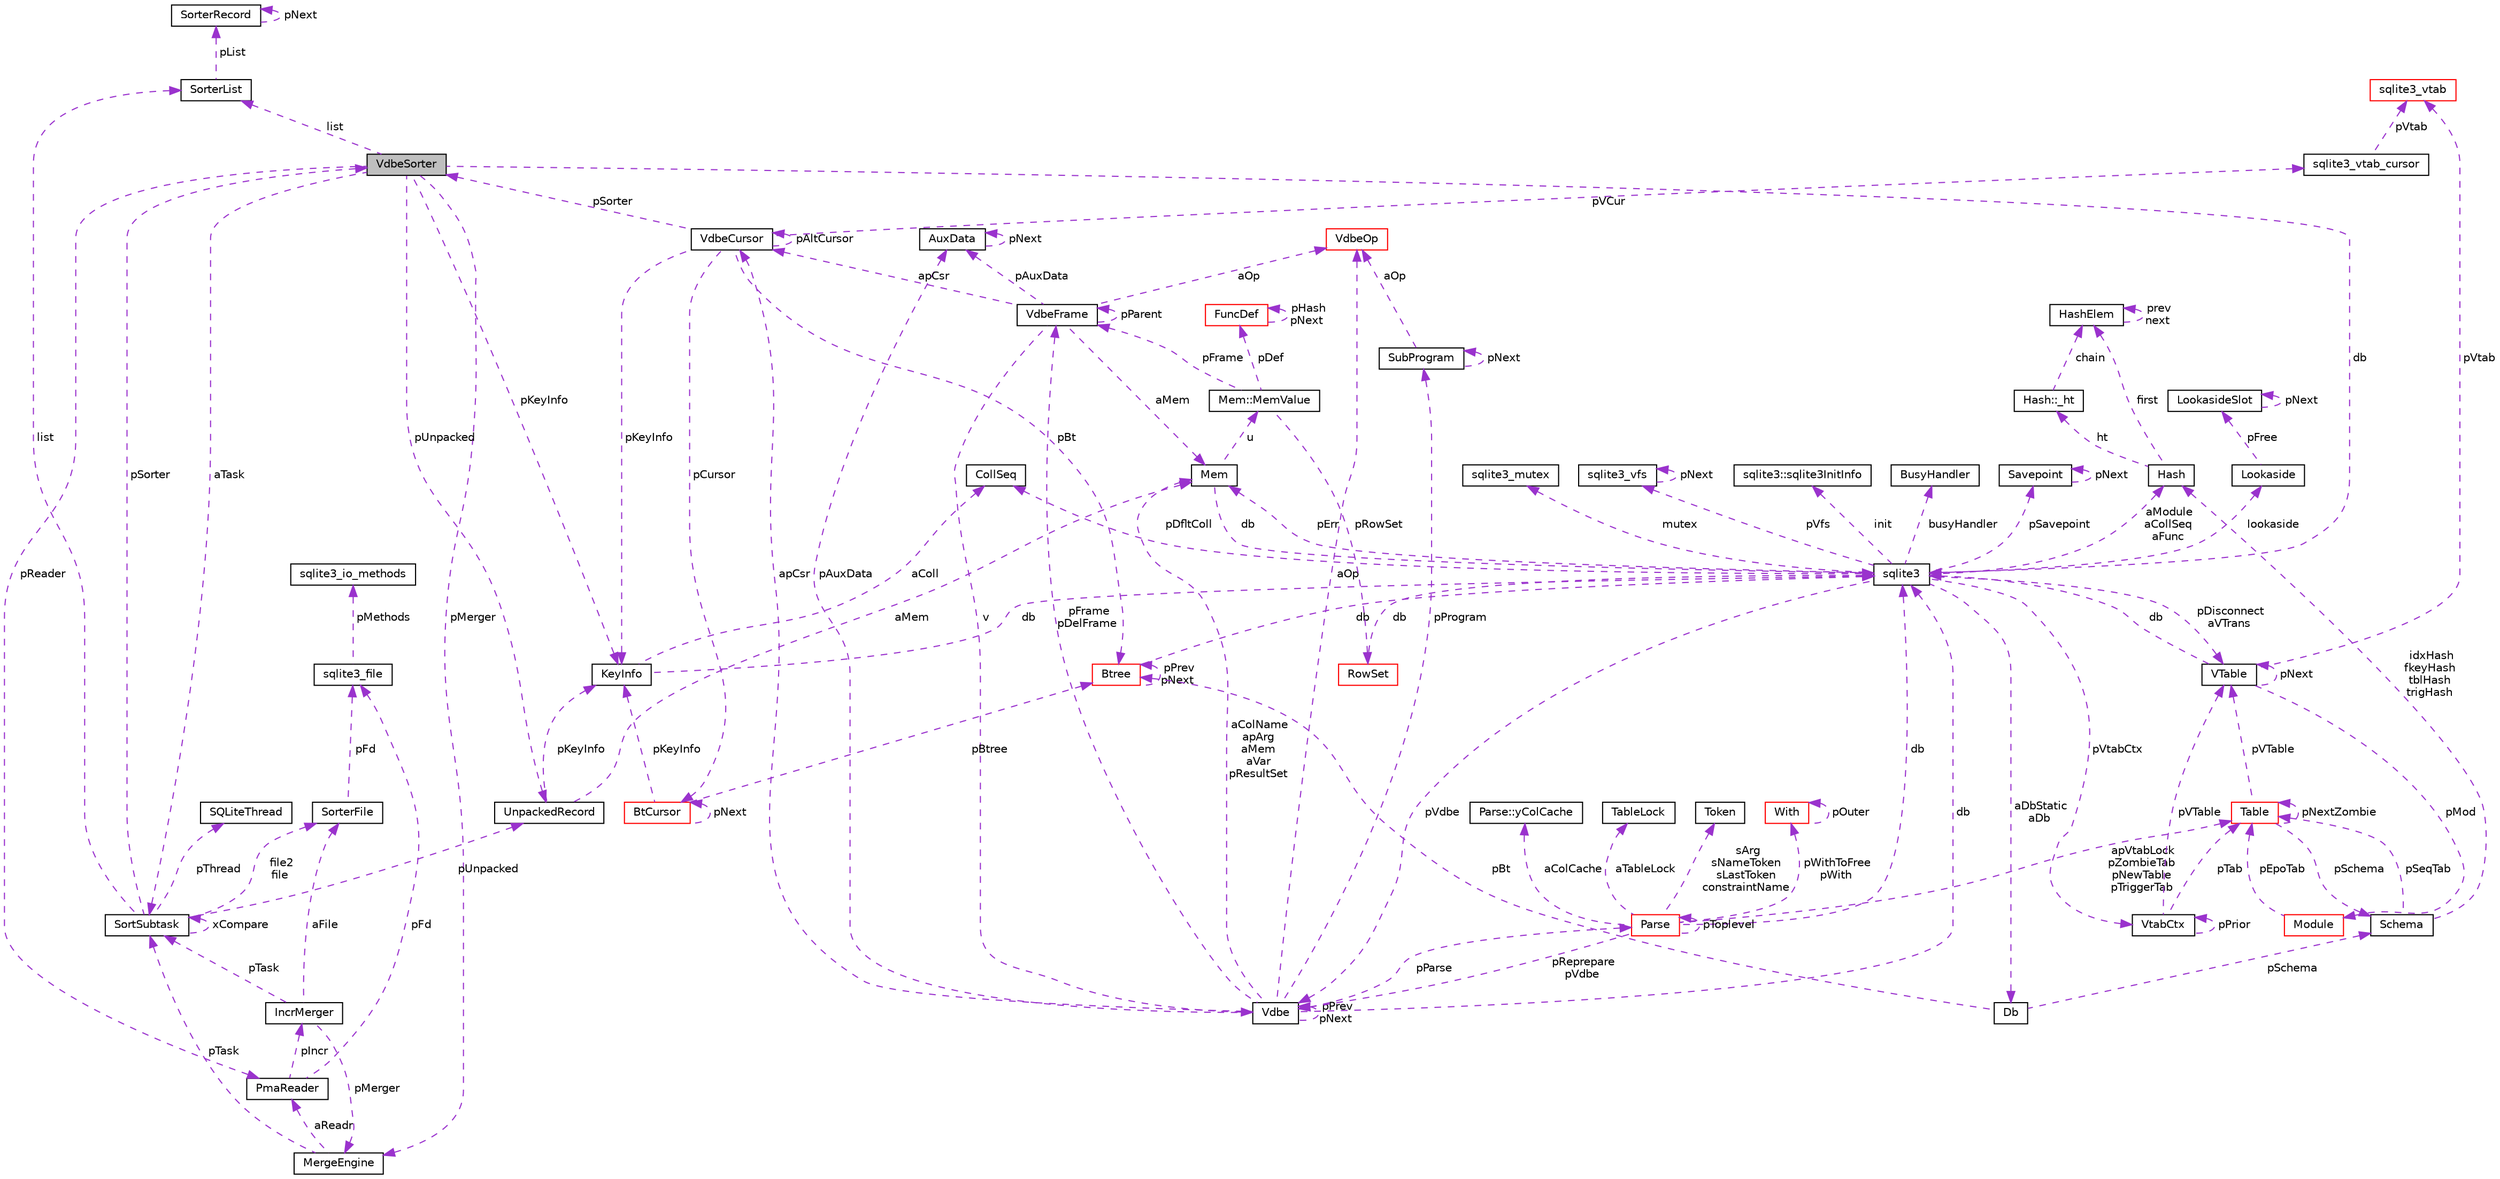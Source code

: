 digraph "VdbeSorter"
{
  edge [fontname="Helvetica",fontsize="10",labelfontname="Helvetica",labelfontsize="10"];
  node [fontname="Helvetica",fontsize="10",shape=record];
  Node1 [label="VdbeSorter",height=0.2,width=0.4,color="black", fillcolor="grey75", style="filled", fontcolor="black"];
  Node2 -> Node1 [dir="back",color="darkorchid3",fontsize="10",style="dashed",label=" list" ,fontname="Helvetica"];
  Node2 [label="SorterList",height=0.2,width=0.4,color="black", fillcolor="white", style="filled",URL="$structSorterList.html"];
  Node3 -> Node2 [dir="back",color="darkorchid3",fontsize="10",style="dashed",label=" pList" ,fontname="Helvetica"];
  Node3 [label="SorterRecord",height=0.2,width=0.4,color="black", fillcolor="white", style="filled",URL="$structSorterRecord.html"];
  Node3 -> Node3 [dir="back",color="darkorchid3",fontsize="10",style="dashed",label=" pNext" ,fontname="Helvetica"];
  Node4 -> Node1 [dir="back",color="darkorchid3",fontsize="10",style="dashed",label=" db" ,fontname="Helvetica"];
  Node4 [label="sqlite3",height=0.2,width=0.4,color="black", fillcolor="white", style="filled",URL="$structsqlite3.html"];
  Node5 -> Node4 [dir="back",color="darkorchid3",fontsize="10",style="dashed",label=" pErr" ,fontname="Helvetica"];
  Node5 [label="Mem",height=0.2,width=0.4,color="black", fillcolor="white", style="filled",URL="$structMem.html"];
  Node6 -> Node5 [dir="back",color="darkorchid3",fontsize="10",style="dashed",label=" u" ,fontname="Helvetica"];
  Node6 [label="Mem::MemValue",height=0.2,width=0.4,color="black", fillcolor="white", style="filled",URL="$unionMem_1_1MemValue.html"];
  Node7 -> Node6 [dir="back",color="darkorchid3",fontsize="10",style="dashed",label=" pFrame" ,fontname="Helvetica"];
  Node7 [label="VdbeFrame",height=0.2,width=0.4,color="black", fillcolor="white", style="filled",URL="$structVdbeFrame.html"];
  Node5 -> Node7 [dir="back",color="darkorchid3",fontsize="10",style="dashed",label=" aMem" ,fontname="Helvetica"];
  Node8 -> Node7 [dir="back",color="darkorchid3",fontsize="10",style="dashed",label=" v" ,fontname="Helvetica"];
  Node8 [label="Vdbe",height=0.2,width=0.4,color="black", fillcolor="white", style="filled",URL="$structVdbe.html"];
  Node5 -> Node8 [dir="back",color="darkorchid3",fontsize="10",style="dashed",label=" aColName\napArg\naMem\naVar\npResultSet" ,fontname="Helvetica"];
  Node8 -> Node8 [dir="back",color="darkorchid3",fontsize="10",style="dashed",label=" pPrev\npNext" ,fontname="Helvetica"];
  Node4 -> Node8 [dir="back",color="darkorchid3",fontsize="10",style="dashed",label=" db" ,fontname="Helvetica"];
  Node7 -> Node8 [dir="back",color="darkorchid3",fontsize="10",style="dashed",label=" pFrame\npDelFrame" ,fontname="Helvetica"];
  Node9 -> Node8 [dir="back",color="darkorchid3",fontsize="10",style="dashed",label=" pAuxData" ,fontname="Helvetica"];
  Node9 [label="AuxData",height=0.2,width=0.4,color="black", fillcolor="white", style="filled",URL="$structAuxData.html"];
  Node9 -> Node9 [dir="back",color="darkorchid3",fontsize="10",style="dashed",label=" pNext" ,fontname="Helvetica"];
  Node10 -> Node8 [dir="back",color="darkorchid3",fontsize="10",style="dashed",label=" pProgram" ,fontname="Helvetica"];
  Node10 [label="SubProgram",height=0.2,width=0.4,color="black", fillcolor="white", style="filled",URL="$structSubProgram.html"];
  Node10 -> Node10 [dir="back",color="darkorchid3",fontsize="10",style="dashed",label=" pNext" ,fontname="Helvetica"];
  Node11 -> Node10 [dir="back",color="darkorchid3",fontsize="10",style="dashed",label=" aOp" ,fontname="Helvetica"];
  Node11 [label="VdbeOp",height=0.2,width=0.4,color="red", fillcolor="white", style="filled",URL="$structVdbeOp.html"];
  Node12 -> Node8 [dir="back",color="darkorchid3",fontsize="10",style="dashed",label=" apCsr" ,fontname="Helvetica"];
  Node12 [label="VdbeCursor",height=0.2,width=0.4,color="black", fillcolor="white", style="filled",URL="$structVdbeCursor.html"];
  Node13 -> Node12 [dir="back",color="darkorchid3",fontsize="10",style="dashed",label=" pCursor" ,fontname="Helvetica"];
  Node13 [label="BtCursor",height=0.2,width=0.4,color="red", fillcolor="white", style="filled",URL="$structBtCursor.html"];
  Node13 -> Node13 [dir="back",color="darkorchid3",fontsize="10",style="dashed",label=" pNext" ,fontname="Helvetica"];
  Node14 -> Node13 [dir="back",color="darkorchid3",fontsize="10",style="dashed",label=" pKeyInfo" ,fontname="Helvetica"];
  Node14 [label="KeyInfo",height=0.2,width=0.4,color="black", fillcolor="white", style="filled",URL="$structKeyInfo.html"];
  Node4 -> Node14 [dir="back",color="darkorchid3",fontsize="10",style="dashed",label=" db" ,fontname="Helvetica"];
  Node15 -> Node14 [dir="back",color="darkorchid3",fontsize="10",style="dashed",label=" aColl" ,fontname="Helvetica"];
  Node15 [label="CollSeq",height=0.2,width=0.4,color="black", fillcolor="white", style="filled",URL="$structCollSeq.html"];
  Node16 -> Node13 [dir="back",color="darkorchid3",fontsize="10",style="dashed",label=" pBtree" ,fontname="Helvetica"];
  Node16 [label="Btree",height=0.2,width=0.4,color="red", fillcolor="white", style="filled",URL="$structBtree.html"];
  Node4 -> Node16 [dir="back",color="darkorchid3",fontsize="10",style="dashed",label=" db" ,fontname="Helvetica"];
  Node16 -> Node16 [dir="back",color="darkorchid3",fontsize="10",style="dashed",label=" pPrev\npNext" ,fontname="Helvetica"];
  Node17 -> Node12 [dir="back",color="darkorchid3",fontsize="10",style="dashed",label=" pVCur" ,fontname="Helvetica"];
  Node17 [label="sqlite3_vtab_cursor",height=0.2,width=0.4,color="black", fillcolor="white", style="filled",URL="$structsqlite3__vtab__cursor.html"];
  Node18 -> Node17 [dir="back",color="darkorchid3",fontsize="10",style="dashed",label=" pVtab" ,fontname="Helvetica"];
  Node18 [label="sqlite3_vtab",height=0.2,width=0.4,color="red", fillcolor="white", style="filled",URL="$structsqlite3__vtab.html"];
  Node12 -> Node12 [dir="back",color="darkorchid3",fontsize="10",style="dashed",label=" pAltCursor" ,fontname="Helvetica"];
  Node14 -> Node12 [dir="back",color="darkorchid3",fontsize="10",style="dashed",label=" pKeyInfo" ,fontname="Helvetica"];
  Node16 -> Node12 [dir="back",color="darkorchid3",fontsize="10",style="dashed",label=" pBt" ,fontname="Helvetica"];
  Node1 -> Node12 [dir="back",color="darkorchid3",fontsize="10",style="dashed",label=" pSorter" ,fontname="Helvetica"];
  Node19 -> Node8 [dir="back",color="darkorchid3",fontsize="10",style="dashed",label=" pParse" ,fontname="Helvetica"];
  Node19 [label="Parse",height=0.2,width=0.4,color="red", fillcolor="white", style="filled",URL="$structParse.html"];
  Node8 -> Node19 [dir="back",color="darkorchid3",fontsize="10",style="dashed",label=" pReprepare\npVdbe" ,fontname="Helvetica"];
  Node4 -> Node19 [dir="back",color="darkorchid3",fontsize="10",style="dashed",label=" db" ,fontname="Helvetica"];
  Node20 -> Node19 [dir="back",color="darkorchid3",fontsize="10",style="dashed",label=" aTableLock" ,fontname="Helvetica"];
  Node20 [label="TableLock",height=0.2,width=0.4,color="black", fillcolor="white", style="filled",URL="$structTableLock.html"];
  Node21 -> Node19 [dir="back",color="darkorchid3",fontsize="10",style="dashed",label=" sArg\nsNameToken\nsLastToken\nconstraintName" ,fontname="Helvetica"];
  Node21 [label="Token",height=0.2,width=0.4,color="black", fillcolor="white", style="filled",URL="$structToken.html"];
  Node22 -> Node19 [dir="back",color="darkorchid3",fontsize="10",style="dashed",label=" pWithToFree\npWith" ,fontname="Helvetica"];
  Node22 [label="With",height=0.2,width=0.4,color="red", fillcolor="white", style="filled",URL="$structWith.html"];
  Node22 -> Node22 [dir="back",color="darkorchid3",fontsize="10",style="dashed",label=" pOuter" ,fontname="Helvetica"];
  Node23 -> Node19 [dir="back",color="darkorchid3",fontsize="10",style="dashed",label=" aColCache" ,fontname="Helvetica"];
  Node23 [label="Parse::yColCache",height=0.2,width=0.4,color="black", fillcolor="white", style="filled",URL="$structParse_1_1yColCache.html"];
  Node24 -> Node19 [dir="back",color="darkorchid3",fontsize="10",style="dashed",label=" apVtabLock\npZombieTab\npNewTable\npTriggerTab" ,fontname="Helvetica"];
  Node24 [label="Table",height=0.2,width=0.4,color="red", fillcolor="white", style="filled",URL="$structTable.html"];
  Node25 -> Node24 [dir="back",color="darkorchid3",fontsize="10",style="dashed",label=" pSchema" ,fontname="Helvetica"];
  Node25 [label="Schema",height=0.2,width=0.4,color="black", fillcolor="white", style="filled",URL="$structSchema.html"];
  Node24 -> Node25 [dir="back",color="darkorchid3",fontsize="10",style="dashed",label=" pSeqTab" ,fontname="Helvetica"];
  Node26 -> Node25 [dir="back",color="darkorchid3",fontsize="10",style="dashed",label=" idxHash\nfkeyHash\ntblHash\ntrigHash" ,fontname="Helvetica"];
  Node26 [label="Hash",height=0.2,width=0.4,color="black", fillcolor="white", style="filled",URL="$structHash.html"];
  Node27 -> Node26 [dir="back",color="darkorchid3",fontsize="10",style="dashed",label=" ht" ,fontname="Helvetica"];
  Node27 [label="Hash::_ht",height=0.2,width=0.4,color="black", fillcolor="white", style="filled",URL="$structHash_1_1__ht.html"];
  Node28 -> Node27 [dir="back",color="darkorchid3",fontsize="10",style="dashed",label=" chain" ,fontname="Helvetica"];
  Node28 [label="HashElem",height=0.2,width=0.4,color="black", fillcolor="white", style="filled",URL="$structHashElem.html"];
  Node28 -> Node28 [dir="back",color="darkorchid3",fontsize="10",style="dashed",label=" prev\nnext" ,fontname="Helvetica"];
  Node28 -> Node26 [dir="back",color="darkorchid3",fontsize="10",style="dashed",label=" first" ,fontname="Helvetica"];
  Node29 -> Node24 [dir="back",color="darkorchid3",fontsize="10",style="dashed",label=" pVTable" ,fontname="Helvetica"];
  Node29 [label="VTable",height=0.2,width=0.4,color="black", fillcolor="white", style="filled",URL="$structVTable.html"];
  Node4 -> Node29 [dir="back",color="darkorchid3",fontsize="10",style="dashed",label=" db" ,fontname="Helvetica"];
  Node29 -> Node29 [dir="back",color="darkorchid3",fontsize="10",style="dashed",label=" pNext" ,fontname="Helvetica"];
  Node30 -> Node29 [dir="back",color="darkorchid3",fontsize="10",style="dashed",label=" pMod" ,fontname="Helvetica"];
  Node30 [label="Module",height=0.2,width=0.4,color="red", fillcolor="white", style="filled",URL="$structModule.html"];
  Node24 -> Node30 [dir="back",color="darkorchid3",fontsize="10",style="dashed",label=" pEpoTab" ,fontname="Helvetica"];
  Node18 -> Node29 [dir="back",color="darkorchid3",fontsize="10",style="dashed",label=" pVtab" ,fontname="Helvetica"];
  Node24 -> Node24 [dir="back",color="darkorchid3",fontsize="10",style="dashed",label=" pNextZombie" ,fontname="Helvetica"];
  Node19 -> Node19 [dir="back",color="darkorchid3",fontsize="10",style="dashed",label=" pToplevel" ,fontname="Helvetica"];
  Node11 -> Node8 [dir="back",color="darkorchid3",fontsize="10",style="dashed",label=" aOp" ,fontname="Helvetica"];
  Node7 -> Node7 [dir="back",color="darkorchid3",fontsize="10",style="dashed",label=" pParent" ,fontname="Helvetica"];
  Node9 -> Node7 [dir="back",color="darkorchid3",fontsize="10",style="dashed",label=" pAuxData" ,fontname="Helvetica"];
  Node12 -> Node7 [dir="back",color="darkorchid3",fontsize="10",style="dashed",label=" apCsr" ,fontname="Helvetica"];
  Node11 -> Node7 [dir="back",color="darkorchid3",fontsize="10",style="dashed",label=" aOp" ,fontname="Helvetica"];
  Node31 -> Node6 [dir="back",color="darkorchid3",fontsize="10",style="dashed",label=" pRowSet" ,fontname="Helvetica"];
  Node31 [label="RowSet",height=0.2,width=0.4,color="red", fillcolor="white", style="filled",URL="$structRowSet.html"];
  Node4 -> Node31 [dir="back",color="darkorchid3",fontsize="10",style="dashed",label=" db" ,fontname="Helvetica"];
  Node32 -> Node6 [dir="back",color="darkorchid3",fontsize="10",style="dashed",label=" pDef" ,fontname="Helvetica"];
  Node32 [label="FuncDef",height=0.2,width=0.4,color="red", fillcolor="white", style="filled",URL="$structFuncDef.html"];
  Node32 -> Node32 [dir="back",color="darkorchid3",fontsize="10",style="dashed",label=" pHash\npNext" ,fontname="Helvetica"];
  Node4 -> Node5 [dir="back",color="darkorchid3",fontsize="10",style="dashed",label=" db" ,fontname="Helvetica"];
  Node8 -> Node4 [dir="back",color="darkorchid3",fontsize="10",style="dashed",label=" pVdbe" ,fontname="Helvetica"];
  Node33 -> Node4 [dir="back",color="darkorchid3",fontsize="10",style="dashed",label=" pSavepoint" ,fontname="Helvetica"];
  Node33 [label="Savepoint",height=0.2,width=0.4,color="black", fillcolor="white", style="filled",URL="$structSavepoint.html"];
  Node33 -> Node33 [dir="back",color="darkorchid3",fontsize="10",style="dashed",label=" pNext" ,fontname="Helvetica"];
  Node34 -> Node4 [dir="back",color="darkorchid3",fontsize="10",style="dashed",label=" lookaside" ,fontname="Helvetica"];
  Node34 [label="Lookaside",height=0.2,width=0.4,color="black", fillcolor="white", style="filled",URL="$structLookaside.html"];
  Node35 -> Node34 [dir="back",color="darkorchid3",fontsize="10",style="dashed",label=" pFree" ,fontname="Helvetica"];
  Node35 [label="LookasideSlot",height=0.2,width=0.4,color="black", fillcolor="white", style="filled",URL="$structLookasideSlot.html"];
  Node35 -> Node35 [dir="back",color="darkorchid3",fontsize="10",style="dashed",label=" pNext" ,fontname="Helvetica"];
  Node36 -> Node4 [dir="back",color="darkorchid3",fontsize="10",style="dashed",label=" mutex" ,fontname="Helvetica"];
  Node36 [label="sqlite3_mutex",height=0.2,width=0.4,color="black", fillcolor="white", style="filled",URL="$structsqlite3__mutex.html"];
  Node37 -> Node4 [dir="back",color="darkorchid3",fontsize="10",style="dashed",label=" pVfs" ,fontname="Helvetica"];
  Node37 [label="sqlite3_vfs",height=0.2,width=0.4,color="black", fillcolor="white", style="filled",URL="$structsqlite3__vfs.html"];
  Node37 -> Node37 [dir="back",color="darkorchid3",fontsize="10",style="dashed",label=" pNext" ,fontname="Helvetica"];
  Node38 -> Node4 [dir="back",color="darkorchid3",fontsize="10",style="dashed",label=" init" ,fontname="Helvetica"];
  Node38 [label="sqlite3::sqlite3InitInfo",height=0.2,width=0.4,color="black", fillcolor="white", style="filled",URL="$structsqlite3_1_1sqlite3InitInfo.html"];
  Node39 -> Node4 [dir="back",color="darkorchid3",fontsize="10",style="dashed",label=" busyHandler" ,fontname="Helvetica"];
  Node39 [label="BusyHandler",height=0.2,width=0.4,color="black", fillcolor="white", style="filled",URL="$structBusyHandler.html"];
  Node40 -> Node4 [dir="back",color="darkorchid3",fontsize="10",style="dashed",label=" pVtabCtx" ,fontname="Helvetica"];
  Node40 [label="VtabCtx",height=0.2,width=0.4,color="black", fillcolor="white", style="filled",URL="$structVtabCtx.html"];
  Node40 -> Node40 [dir="back",color="darkorchid3",fontsize="10",style="dashed",label=" pPrior" ,fontname="Helvetica"];
  Node29 -> Node40 [dir="back",color="darkorchid3",fontsize="10",style="dashed",label=" pVTable" ,fontname="Helvetica"];
  Node24 -> Node40 [dir="back",color="darkorchid3",fontsize="10",style="dashed",label=" pTab" ,fontname="Helvetica"];
  Node15 -> Node4 [dir="back",color="darkorchid3",fontsize="10",style="dashed",label=" pDfltColl" ,fontname="Helvetica"];
  Node29 -> Node4 [dir="back",color="darkorchid3",fontsize="10",style="dashed",label=" pDisconnect\naVTrans" ,fontname="Helvetica"];
  Node41 -> Node4 [dir="back",color="darkorchid3",fontsize="10",style="dashed",label=" aDbStatic\naDb" ,fontname="Helvetica"];
  Node41 [label="Db",height=0.2,width=0.4,color="black", fillcolor="white", style="filled",URL="$structDb.html"];
  Node25 -> Node41 [dir="back",color="darkorchid3",fontsize="10",style="dashed",label=" pSchema" ,fontname="Helvetica"];
  Node16 -> Node41 [dir="back",color="darkorchid3",fontsize="10",style="dashed",label=" pBt" ,fontname="Helvetica"];
  Node26 -> Node4 [dir="back",color="darkorchid3",fontsize="10",style="dashed",label=" aModule\naCollSeq\naFunc" ,fontname="Helvetica"];
  Node42 -> Node1 [dir="back",color="darkorchid3",fontsize="10",style="dashed",label=" pMerger" ,fontname="Helvetica"];
  Node42 [label="MergeEngine",height=0.2,width=0.4,color="black", fillcolor="white", style="filled",URL="$structMergeEngine.html"];
  Node43 -> Node42 [dir="back",color="darkorchid3",fontsize="10",style="dashed",label=" aReadr" ,fontname="Helvetica"];
  Node43 [label="PmaReader",height=0.2,width=0.4,color="black", fillcolor="white", style="filled",URL="$structPmaReader.html"];
  Node44 -> Node43 [dir="back",color="darkorchid3",fontsize="10",style="dashed",label=" pFd" ,fontname="Helvetica"];
  Node44 [label="sqlite3_file",height=0.2,width=0.4,color="black", fillcolor="white", style="filled",URL="$structsqlite3__file.html"];
  Node45 -> Node44 [dir="back",color="darkorchid3",fontsize="10",style="dashed",label=" pMethods" ,fontname="Helvetica"];
  Node45 [label="sqlite3_io_methods",height=0.2,width=0.4,color="black", fillcolor="white", style="filled",URL="$structsqlite3__io__methods.html"];
  Node46 -> Node43 [dir="back",color="darkorchid3",fontsize="10",style="dashed",label=" pIncr" ,fontname="Helvetica"];
  Node46 [label="IncrMerger",height=0.2,width=0.4,color="black", fillcolor="white", style="filled",URL="$structIncrMerger.html"];
  Node42 -> Node46 [dir="back",color="darkorchid3",fontsize="10",style="dashed",label=" pMerger" ,fontname="Helvetica"];
  Node47 -> Node46 [dir="back",color="darkorchid3",fontsize="10",style="dashed",label=" aFile" ,fontname="Helvetica"];
  Node47 [label="SorterFile",height=0.2,width=0.4,color="black", fillcolor="white", style="filled",URL="$structSorterFile.html"];
  Node44 -> Node47 [dir="back",color="darkorchid3",fontsize="10",style="dashed",label=" pFd" ,fontname="Helvetica"];
  Node48 -> Node46 [dir="back",color="darkorchid3",fontsize="10",style="dashed",label=" pTask" ,fontname="Helvetica"];
  Node48 [label="SortSubtask",height=0.2,width=0.4,color="black", fillcolor="white", style="filled",URL="$structSortSubtask.html"];
  Node2 -> Node48 [dir="back",color="darkorchid3",fontsize="10",style="dashed",label=" list" ,fontname="Helvetica"];
  Node1 -> Node48 [dir="back",color="darkorchid3",fontsize="10",style="dashed",label=" pSorter" ,fontname="Helvetica"];
  Node49 -> Node48 [dir="back",color="darkorchid3",fontsize="10",style="dashed",label=" pThread" ,fontname="Helvetica"];
  Node49 [label="SQLiteThread",height=0.2,width=0.4,color="black", fillcolor="white", style="filled",URL="$structSQLiteThread.html"];
  Node50 -> Node48 [dir="back",color="darkorchid3",fontsize="10",style="dashed",label=" pUnpacked" ,fontname="Helvetica"];
  Node50 [label="UnpackedRecord",height=0.2,width=0.4,color="black", fillcolor="white", style="filled",URL="$structUnpackedRecord.html"];
  Node5 -> Node50 [dir="back",color="darkorchid3",fontsize="10",style="dashed",label=" aMem" ,fontname="Helvetica"];
  Node14 -> Node50 [dir="back",color="darkorchid3",fontsize="10",style="dashed",label=" pKeyInfo" ,fontname="Helvetica"];
  Node47 -> Node48 [dir="back",color="darkorchid3",fontsize="10",style="dashed",label=" file2\nfile" ,fontname="Helvetica"];
  Node48 -> Node48 [dir="back",color="darkorchid3",fontsize="10",style="dashed",label=" xCompare" ,fontname="Helvetica"];
  Node48 -> Node42 [dir="back",color="darkorchid3",fontsize="10",style="dashed",label=" pTask" ,fontname="Helvetica"];
  Node43 -> Node1 [dir="back",color="darkorchid3",fontsize="10",style="dashed",label=" pReader" ,fontname="Helvetica"];
  Node14 -> Node1 [dir="back",color="darkorchid3",fontsize="10",style="dashed",label=" pKeyInfo" ,fontname="Helvetica"];
  Node50 -> Node1 [dir="back",color="darkorchid3",fontsize="10",style="dashed",label=" pUnpacked" ,fontname="Helvetica"];
  Node48 -> Node1 [dir="back",color="darkorchid3",fontsize="10",style="dashed",label=" aTask" ,fontname="Helvetica"];
}
